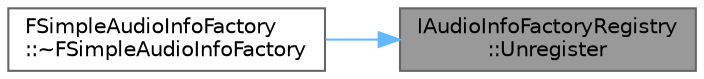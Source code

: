 digraph "IAudioInfoFactoryRegistry::Unregister"
{
 // INTERACTIVE_SVG=YES
 // LATEX_PDF_SIZE
  bgcolor="transparent";
  edge [fontname=Helvetica,fontsize=10,labelfontname=Helvetica,labelfontsize=10];
  node [fontname=Helvetica,fontsize=10,shape=box,height=0.2,width=0.4];
  rankdir="RL";
  Node1 [id="Node000001",label="IAudioInfoFactoryRegistry\l::Unregister",height=0.2,width=0.4,color="gray40", fillcolor="grey60", style="filled", fontcolor="black",tooltip=" "];
  Node1 -> Node2 [id="edge1_Node000001_Node000002",dir="back",color="steelblue1",style="solid",tooltip=" "];
  Node2 [id="Node000002",label="FSimpleAudioInfoFactory\l::~FSimpleAudioInfoFactory",height=0.2,width=0.4,color="grey40", fillcolor="white", style="filled",URL="$d3/d82/classFSimpleAudioInfoFactory.html#a417d920894cbf6906d3877648ac5ad68",tooltip=" "];
}
